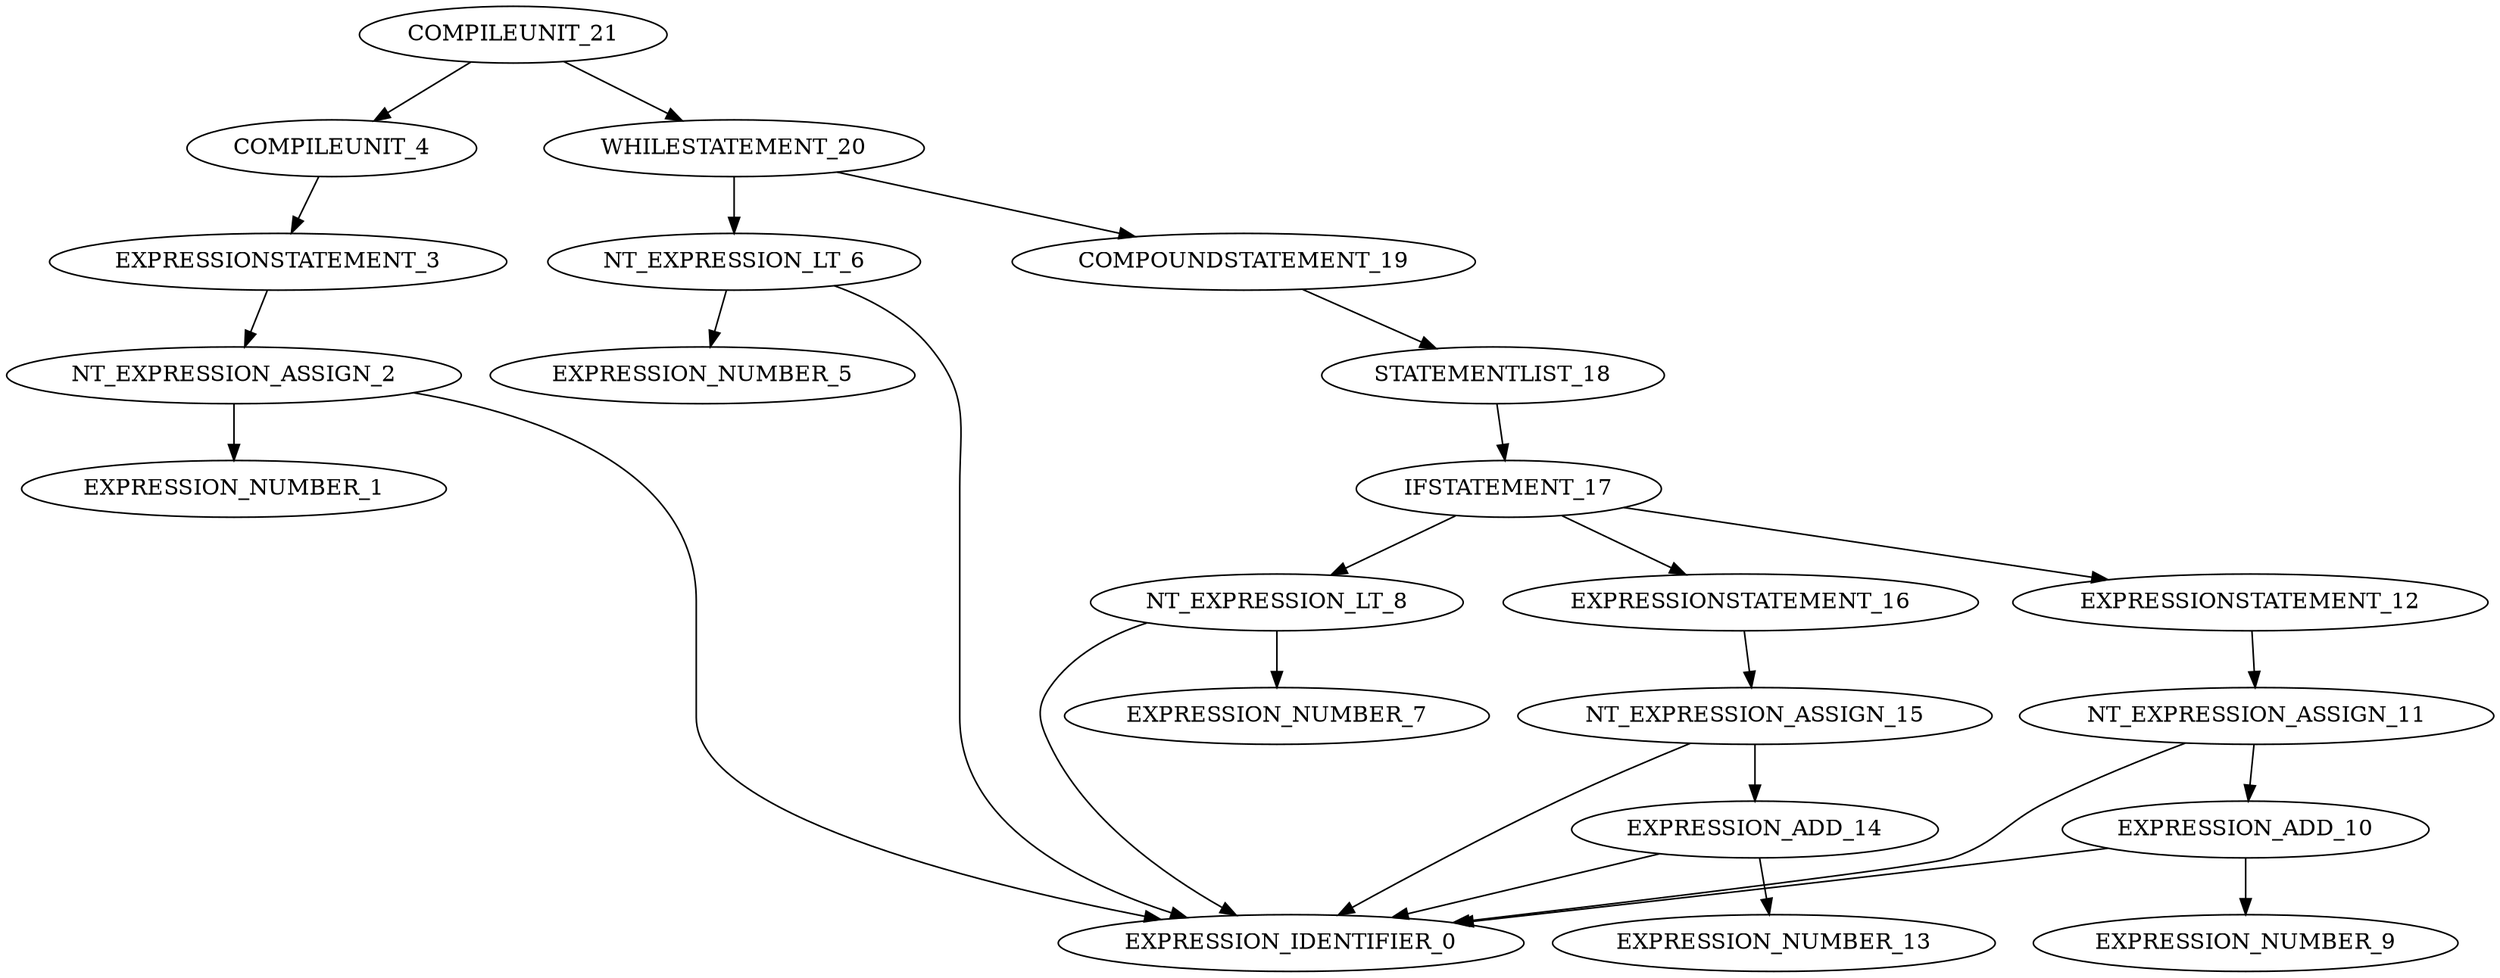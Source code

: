 digraph G{
"COMPILEUNIT_21"->"COMPILEUNIT_4";
"COMPILEUNIT_4"->"EXPRESSIONSTATEMENT_3";
"EXPRESSIONSTATEMENT_3"->"NT_EXPRESSION_ASSIGN_2";
"NT_EXPRESSION_ASSIGN_2"->"EXPRESSION_IDENTIFIER_0";
"NT_EXPRESSION_ASSIGN_2"->"EXPRESSION_NUMBER_1";
"COMPILEUNIT_21"->"WHILESTATEMENT_20";
"WHILESTATEMENT_20"->"NT_EXPRESSION_LT_6";
"NT_EXPRESSION_LT_6"->"EXPRESSION_IDENTIFIER_0";
"NT_EXPRESSION_LT_6"->"EXPRESSION_NUMBER_5";
"WHILESTATEMENT_20"->"COMPOUNDSTATEMENT_19";
"COMPOUNDSTATEMENT_19"->"STATEMENTLIST_18";
"STATEMENTLIST_18"->"IFSTATEMENT_17";
"IFSTATEMENT_17"->"NT_EXPRESSION_LT_8";
"NT_EXPRESSION_LT_8"->"EXPRESSION_IDENTIFIER_0";
"NT_EXPRESSION_LT_8"->"EXPRESSION_NUMBER_7";
"IFSTATEMENT_17"->"EXPRESSIONSTATEMENT_12";
"EXPRESSIONSTATEMENT_12"->"NT_EXPRESSION_ASSIGN_11";
"NT_EXPRESSION_ASSIGN_11"->"EXPRESSION_IDENTIFIER_0";
"NT_EXPRESSION_ASSIGN_11"->"EXPRESSION_ADD_10";
"EXPRESSION_ADD_10"->"EXPRESSION_IDENTIFIER_0";
"EXPRESSION_ADD_10"->"EXPRESSION_NUMBER_9";
"IFSTATEMENT_17"->"EXPRESSIONSTATEMENT_16";
"EXPRESSIONSTATEMENT_16"->"NT_EXPRESSION_ASSIGN_15";
"NT_EXPRESSION_ASSIGN_15"->"EXPRESSION_IDENTIFIER_0";
"NT_EXPRESSION_ASSIGN_15"->"EXPRESSION_ADD_14";
"EXPRESSION_ADD_14"->"EXPRESSION_IDENTIFIER_0";
"EXPRESSION_ADD_14"->"EXPRESSION_NUMBER_13";
}